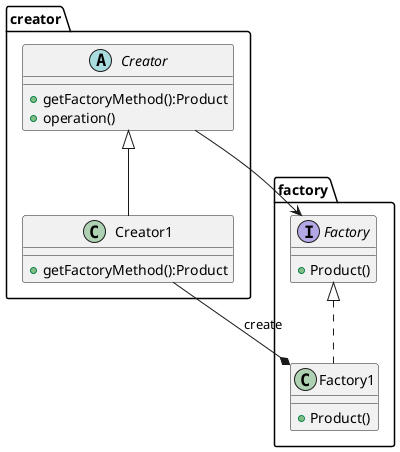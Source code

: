 @startuml


package creator {
abstract class Creator {
	+ getFactoryMethod():Product
	+ operation()
}

class Creator1 extends Creator {
	+ getFactoryMethod():Product
}
}

package factory {
interface Factory {
	+ Product()
}

class Factory1 implements Factory {
	+ Product()
}
}

Creator -> Factory

Creator1 --* Factory1: create


@enduml